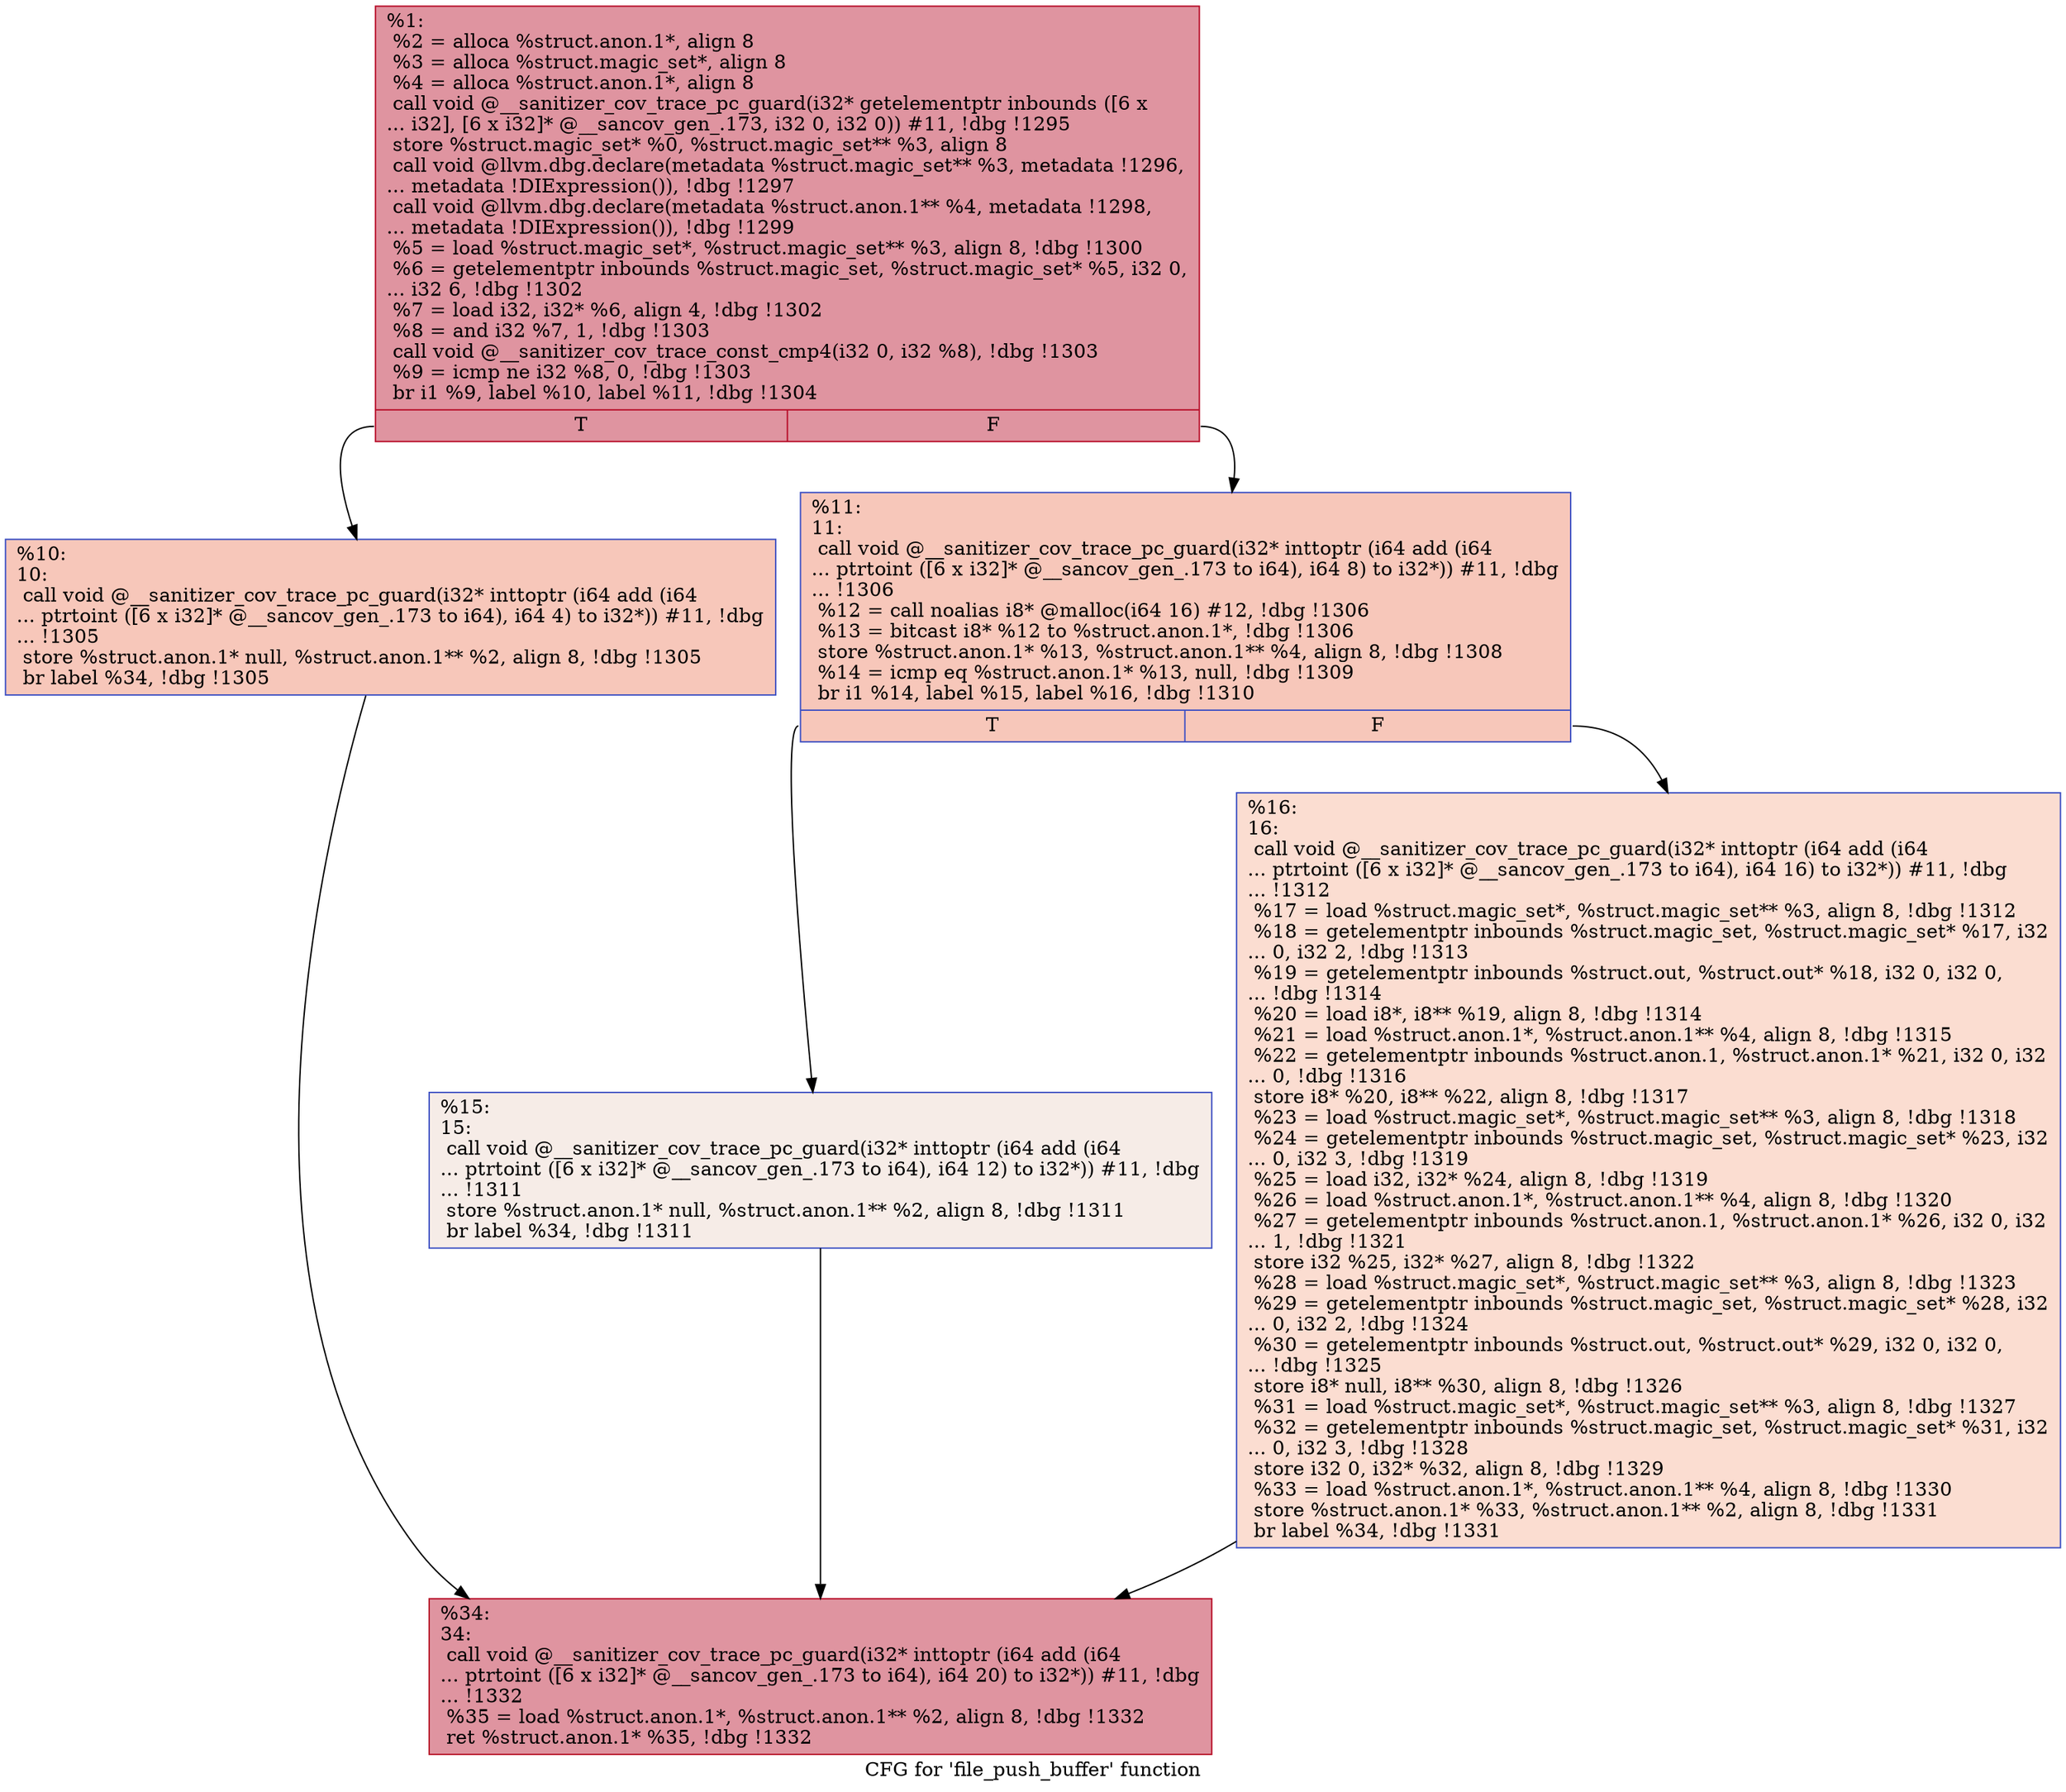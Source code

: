 digraph "CFG for 'file_push_buffer' function" {
	label="CFG for 'file_push_buffer' function";

	Node0x555555b4f040 [shape=record,color="#b70d28ff", style=filled, fillcolor="#b70d2870",label="{%1:\l  %2 = alloca %struct.anon.1*, align 8\l  %3 = alloca %struct.magic_set*, align 8\l  %4 = alloca %struct.anon.1*, align 8\l  call void @__sanitizer_cov_trace_pc_guard(i32* getelementptr inbounds ([6 x\l... i32], [6 x i32]* @__sancov_gen_.173, i32 0, i32 0)) #11, !dbg !1295\l  store %struct.magic_set* %0, %struct.magic_set** %3, align 8\l  call void @llvm.dbg.declare(metadata %struct.magic_set** %3, metadata !1296,\l... metadata !DIExpression()), !dbg !1297\l  call void @llvm.dbg.declare(metadata %struct.anon.1** %4, metadata !1298,\l... metadata !DIExpression()), !dbg !1299\l  %5 = load %struct.magic_set*, %struct.magic_set** %3, align 8, !dbg !1300\l  %6 = getelementptr inbounds %struct.magic_set, %struct.magic_set* %5, i32 0,\l... i32 6, !dbg !1302\l  %7 = load i32, i32* %6, align 4, !dbg !1302\l  %8 = and i32 %7, 1, !dbg !1303\l  call void @__sanitizer_cov_trace_const_cmp4(i32 0, i32 %8), !dbg !1303\l  %9 = icmp ne i32 %8, 0, !dbg !1303\l  br i1 %9, label %10, label %11, !dbg !1304\l|{<s0>T|<s1>F}}"];
	Node0x555555b4f040:s0 -> Node0x555555b4f100;
	Node0x555555b4f040:s1 -> Node0x555555b4f150;
	Node0x555555b4f100 [shape=record,color="#3d50c3ff", style=filled, fillcolor="#ec7f6370",label="{%10:\l10:                                               \l  call void @__sanitizer_cov_trace_pc_guard(i32* inttoptr (i64 add (i64\l... ptrtoint ([6 x i32]* @__sancov_gen_.173 to i64), i64 4) to i32*)) #11, !dbg\l... !1305\l  store %struct.anon.1* null, %struct.anon.1** %2, align 8, !dbg !1305\l  br label %34, !dbg !1305\l}"];
	Node0x555555b4f100 -> Node0x555555b4f240;
	Node0x555555b4f150 [shape=record,color="#3d50c3ff", style=filled, fillcolor="#ec7f6370",label="{%11:\l11:                                               \l  call void @__sanitizer_cov_trace_pc_guard(i32* inttoptr (i64 add (i64\l... ptrtoint ([6 x i32]* @__sancov_gen_.173 to i64), i64 8) to i32*)) #11, !dbg\l... !1306\l  %12 = call noalias i8* @malloc(i64 16) #12, !dbg !1306\l  %13 = bitcast i8* %12 to %struct.anon.1*, !dbg !1306\l  store %struct.anon.1* %13, %struct.anon.1** %4, align 8, !dbg !1308\l  %14 = icmp eq %struct.anon.1* %13, null, !dbg !1309\l  br i1 %14, label %15, label %16, !dbg !1310\l|{<s0>T|<s1>F}}"];
	Node0x555555b4f150:s0 -> Node0x555555b4f1a0;
	Node0x555555b4f150:s1 -> Node0x555555b4f1f0;
	Node0x555555b4f1a0 [shape=record,color="#3d50c3ff", style=filled, fillcolor="#ead5c970",label="{%15:\l15:                                               \l  call void @__sanitizer_cov_trace_pc_guard(i32* inttoptr (i64 add (i64\l... ptrtoint ([6 x i32]* @__sancov_gen_.173 to i64), i64 12) to i32*)) #11, !dbg\l... !1311\l  store %struct.anon.1* null, %struct.anon.1** %2, align 8, !dbg !1311\l  br label %34, !dbg !1311\l}"];
	Node0x555555b4f1a0 -> Node0x555555b4f240;
	Node0x555555b4f1f0 [shape=record,color="#3d50c3ff", style=filled, fillcolor="#f7b39670",label="{%16:\l16:                                               \l  call void @__sanitizer_cov_trace_pc_guard(i32* inttoptr (i64 add (i64\l... ptrtoint ([6 x i32]* @__sancov_gen_.173 to i64), i64 16) to i32*)) #11, !dbg\l... !1312\l  %17 = load %struct.magic_set*, %struct.magic_set** %3, align 8, !dbg !1312\l  %18 = getelementptr inbounds %struct.magic_set, %struct.magic_set* %17, i32\l... 0, i32 2, !dbg !1313\l  %19 = getelementptr inbounds %struct.out, %struct.out* %18, i32 0, i32 0,\l... !dbg !1314\l  %20 = load i8*, i8** %19, align 8, !dbg !1314\l  %21 = load %struct.anon.1*, %struct.anon.1** %4, align 8, !dbg !1315\l  %22 = getelementptr inbounds %struct.anon.1, %struct.anon.1* %21, i32 0, i32\l... 0, !dbg !1316\l  store i8* %20, i8** %22, align 8, !dbg !1317\l  %23 = load %struct.magic_set*, %struct.magic_set** %3, align 8, !dbg !1318\l  %24 = getelementptr inbounds %struct.magic_set, %struct.magic_set* %23, i32\l... 0, i32 3, !dbg !1319\l  %25 = load i32, i32* %24, align 8, !dbg !1319\l  %26 = load %struct.anon.1*, %struct.anon.1** %4, align 8, !dbg !1320\l  %27 = getelementptr inbounds %struct.anon.1, %struct.anon.1* %26, i32 0, i32\l... 1, !dbg !1321\l  store i32 %25, i32* %27, align 8, !dbg !1322\l  %28 = load %struct.magic_set*, %struct.magic_set** %3, align 8, !dbg !1323\l  %29 = getelementptr inbounds %struct.magic_set, %struct.magic_set* %28, i32\l... 0, i32 2, !dbg !1324\l  %30 = getelementptr inbounds %struct.out, %struct.out* %29, i32 0, i32 0,\l... !dbg !1325\l  store i8* null, i8** %30, align 8, !dbg !1326\l  %31 = load %struct.magic_set*, %struct.magic_set** %3, align 8, !dbg !1327\l  %32 = getelementptr inbounds %struct.magic_set, %struct.magic_set* %31, i32\l... 0, i32 3, !dbg !1328\l  store i32 0, i32* %32, align 8, !dbg !1329\l  %33 = load %struct.anon.1*, %struct.anon.1** %4, align 8, !dbg !1330\l  store %struct.anon.1* %33, %struct.anon.1** %2, align 8, !dbg !1331\l  br label %34, !dbg !1331\l}"];
	Node0x555555b4f1f0 -> Node0x555555b4f240;
	Node0x555555b4f240 [shape=record,color="#b70d28ff", style=filled, fillcolor="#b70d2870",label="{%34:\l34:                                               \l  call void @__sanitizer_cov_trace_pc_guard(i32* inttoptr (i64 add (i64\l... ptrtoint ([6 x i32]* @__sancov_gen_.173 to i64), i64 20) to i32*)) #11, !dbg\l... !1332\l  %35 = load %struct.anon.1*, %struct.anon.1** %2, align 8, !dbg !1332\l  ret %struct.anon.1* %35, !dbg !1332\l}"];
}
